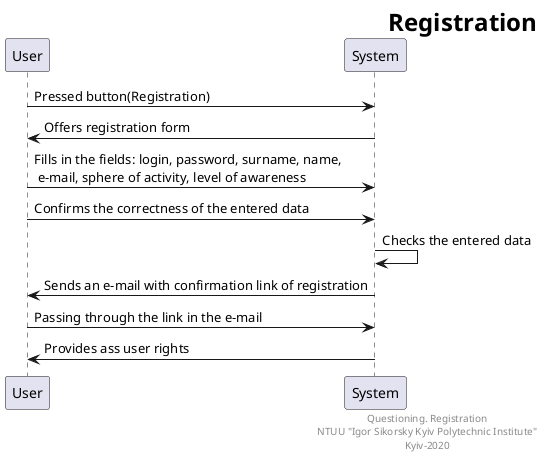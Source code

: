 @startuml
right header
<font size=24 color=black><b>Registration
end header


User -> System: Pressed button(Registration)
System -> User: Offers registration form
User -> System: Fills in the fields: login, password, surname, name,\n e-mail, sphere of activity, level of awareness
User -> System: Confirms the correctness of the entered data
System -> System: Checks the entered data
System -> User: Sends an e-mail with confirmation link of registration
User -> System: Passing through the link in the e-mail
System -> User: Provides ass user rights

right footer
Questioning. Registration
NTUU "Igor Sikorsky Kyiv Polytechnic Institute"
Kyiv-2020
end footer
@enduml
